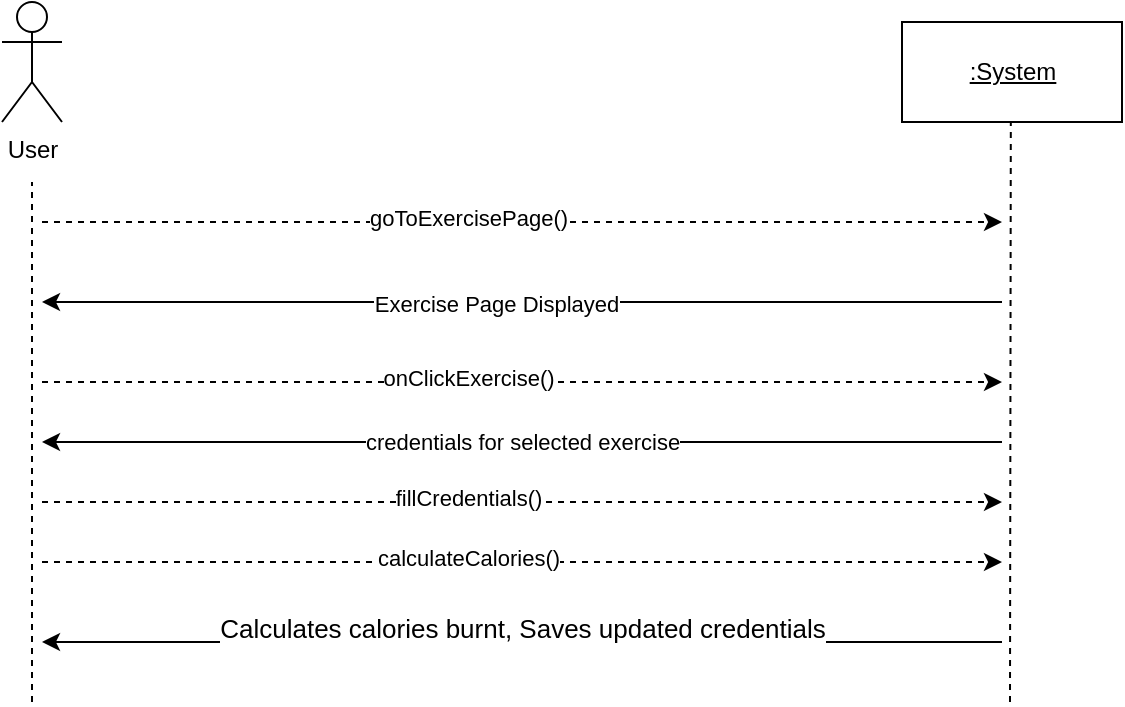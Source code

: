 <mxfile version="15.9.1" type="github"><diagram id="C3kk8iVVJ5LhTP5NbqHd" name="Page-1"><mxGraphModel dx="1425" dy="706" grid="1" gridSize="10" guides="1" tooltips="1" connect="1" arrows="1" fold="1" page="1" pageScale="1" pageWidth="850" pageHeight="1100" math="0" shadow="0"><root><mxCell id="0"/><mxCell id="1" parent="0"/><mxCell id="VYZUzuegT2Te2G6oGABQ-1" value="User" style="shape=umlActor;verticalLabelPosition=bottom;verticalAlign=top;html=1;" vertex="1" parent="1"><mxGeometry x="150" y="130" width="30" height="60" as="geometry"/></mxCell><mxCell id="VYZUzuegT2Te2G6oGABQ-2" value="&lt;u&gt;:System&lt;/u&gt;" style="html=1;" vertex="1" parent="1"><mxGeometry x="600" y="140" width="110" height="50" as="geometry"/></mxCell><mxCell id="VYZUzuegT2Te2G6oGABQ-3" value="" style="endArrow=none;dashed=1;html=1;rounded=0;" edge="1" parent="1"><mxGeometry width="50" height="50" relative="1" as="geometry"><mxPoint x="165" y="480" as="sourcePoint"/><mxPoint x="165" y="220" as="targetPoint"/></mxGeometry></mxCell><mxCell id="VYZUzuegT2Te2G6oGABQ-4" value="" style="endArrow=none;dashed=1;html=1;rounded=0;" edge="1" parent="1"><mxGeometry width="50" height="50" relative="1" as="geometry"><mxPoint x="654" y="480" as="sourcePoint"/><mxPoint x="654.41" y="190" as="targetPoint"/></mxGeometry></mxCell><mxCell id="VYZUzuegT2Te2G6oGABQ-5" value="" style="endArrow=classic;html=1;rounded=0;dashed=1;" edge="1" parent="1"><mxGeometry width="50" height="50" relative="1" as="geometry"><mxPoint x="170" y="320" as="sourcePoint"/><mxPoint x="650" y="320" as="targetPoint"/></mxGeometry></mxCell><mxCell id="VYZUzuegT2Te2G6oGABQ-7" value="onClickExercise()" style="edgeLabel;html=1;align=center;verticalAlign=middle;resizable=0;points=[];" vertex="1" connectable="0" parent="VYZUzuegT2Te2G6oGABQ-5"><mxGeometry x="-0.113" y="2" relative="1" as="geometry"><mxPoint as="offset"/></mxGeometry></mxCell><mxCell id="VYZUzuegT2Te2G6oGABQ-6" value="" style="endArrow=classic;html=1;rounded=0;" edge="1" parent="1"><mxGeometry width="50" height="50" relative="1" as="geometry"><mxPoint x="650" y="280" as="sourcePoint"/><mxPoint x="170" y="280" as="targetPoint"/></mxGeometry></mxCell><mxCell id="VYZUzuegT2Te2G6oGABQ-11" value="Exercise Page Displayed" style="edgeLabel;html=1;align=center;verticalAlign=middle;resizable=0;points=[];" vertex="1" connectable="0" parent="VYZUzuegT2Te2G6oGABQ-6"><mxGeometry x="0.054" y="1" relative="1" as="geometry"><mxPoint as="offset"/></mxGeometry></mxCell><mxCell id="VYZUzuegT2Te2G6oGABQ-8" value="" style="endArrow=classic;html=1;rounded=0;dashed=1;" edge="1" parent="1"><mxGeometry width="50" height="50" relative="1" as="geometry"><mxPoint x="170" y="240" as="sourcePoint"/><mxPoint x="650" y="240" as="targetPoint"/></mxGeometry></mxCell><mxCell id="VYZUzuegT2Te2G6oGABQ-9" value="goToExercisePage()" style="edgeLabel;html=1;align=center;verticalAlign=middle;resizable=0;points=[];" vertex="1" connectable="0" parent="VYZUzuegT2Te2G6oGABQ-8"><mxGeometry x="-0.113" y="2" relative="1" as="geometry"><mxPoint as="offset"/></mxGeometry></mxCell><mxCell id="VYZUzuegT2Te2G6oGABQ-10" value="&#xA;&lt;span style=&quot;font-size: 13px ; color: #000000 ; font-weight: normal ; text-decoration: none ; font-family: &amp;quot;arial&amp;quot; ; font-style: normal&quot;&gt;Calculates calories burnt, Saves updated credentials&lt;/span&gt;&#xA;&#xA;" style="endArrow=classic;html=1;rounded=0;" edge="1" parent="1"><mxGeometry width="50" height="50" relative="1" as="geometry"><mxPoint x="650" y="450" as="sourcePoint"/><mxPoint x="170" y="450" as="targetPoint"/></mxGeometry></mxCell><mxCell id="VYZUzuegT2Te2G6oGABQ-12" value="credentials for selected exercise" style="endArrow=classic;html=1;rounded=0;" edge="1" parent="1"><mxGeometry width="50" height="50" relative="1" as="geometry"><mxPoint x="650" y="350" as="sourcePoint"/><mxPoint x="170" y="350" as="targetPoint"/></mxGeometry></mxCell><mxCell id="VYZUzuegT2Te2G6oGABQ-13" value="" style="endArrow=classic;html=1;rounded=0;dashed=1;" edge="1" parent="1"><mxGeometry width="50" height="50" relative="1" as="geometry"><mxPoint x="170" y="380" as="sourcePoint"/><mxPoint x="650" y="380" as="targetPoint"/></mxGeometry></mxCell><mxCell id="VYZUzuegT2Te2G6oGABQ-14" value="fillCredentials()" style="edgeLabel;html=1;align=center;verticalAlign=middle;resizable=0;points=[];" vertex="1" connectable="0" parent="VYZUzuegT2Te2G6oGABQ-13"><mxGeometry x="-0.113" y="2" relative="1" as="geometry"><mxPoint as="offset"/></mxGeometry></mxCell><mxCell id="VYZUzuegT2Te2G6oGABQ-15" value="" style="endArrow=classic;html=1;rounded=0;dashed=1;" edge="1" parent="1"><mxGeometry width="50" height="50" relative="1" as="geometry"><mxPoint x="170" y="410" as="sourcePoint"/><mxPoint x="650" y="410" as="targetPoint"/></mxGeometry></mxCell><mxCell id="VYZUzuegT2Te2G6oGABQ-16" value="calculateCalories()" style="edgeLabel;html=1;align=center;verticalAlign=middle;resizable=0;points=[];" vertex="1" connectable="0" parent="VYZUzuegT2Te2G6oGABQ-15"><mxGeometry x="-0.113" y="2" relative="1" as="geometry"><mxPoint as="offset"/></mxGeometry></mxCell></root></mxGraphModel></diagram></mxfile>